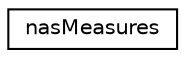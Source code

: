 digraph "Graphical Class Hierarchy"
{
 // LATEX_PDF_SIZE
  edge [fontname="Helvetica",fontsize="10",labelfontname="Helvetica",labelfontsize="10"];
  node [fontname="Helvetica",fontsize="10",shape=record];
  rankdir="LR";
  Node0 [label="nasMeasures",height=0.2,width=0.4,color="black", fillcolor="white", style="filled",URL="$structnasMeasures.html",tooltip=" "];
}
